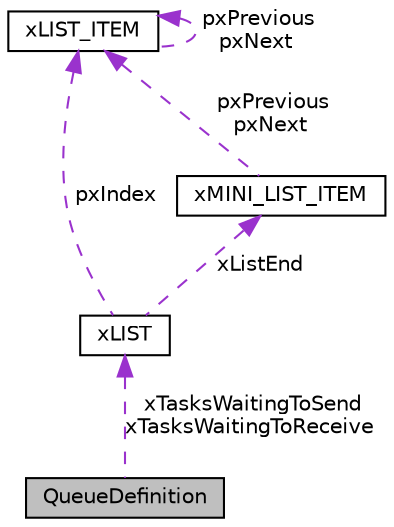digraph "QueueDefinition"
{
  edge [fontname="Helvetica",fontsize="10",labelfontname="Helvetica",labelfontsize="10"];
  node [fontname="Helvetica",fontsize="10",shape=record];
  Node1 [label="QueueDefinition",height=0.2,width=0.4,color="black", fillcolor="grey75", style="filled" fontcolor="black"];
  Node2 -> Node1 [dir="back",color="darkorchid3",fontsize="10",style="dashed",label=" xTasksWaitingToSend\nxTasksWaitingToReceive" ,fontname="Helvetica"];
  Node2 [label="xLIST",height=0.2,width=0.4,color="black", fillcolor="white", style="filled",URL="$d3/d26/structxLIST.html"];
  Node3 -> Node2 [dir="back",color="darkorchid3",fontsize="10",style="dashed",label=" xListEnd" ,fontname="Helvetica"];
  Node3 [label="xMINI_LIST_ITEM",height=0.2,width=0.4,color="black", fillcolor="white", style="filled",URL="$da/d58/structxMINI__LIST__ITEM.html"];
  Node4 -> Node3 [dir="back",color="darkorchid3",fontsize="10",style="dashed",label=" pxPrevious\npxNext" ,fontname="Helvetica"];
  Node4 [label="xLIST_ITEM",height=0.2,width=0.4,color="black", fillcolor="white", style="filled",URL="$d1/d58/structxLIST__ITEM.html"];
  Node4 -> Node4 [dir="back",color="darkorchid3",fontsize="10",style="dashed",label=" pxPrevious\npxNext" ,fontname="Helvetica"];
  Node4 -> Node2 [dir="back",color="darkorchid3",fontsize="10",style="dashed",label=" pxIndex" ,fontname="Helvetica"];
}
